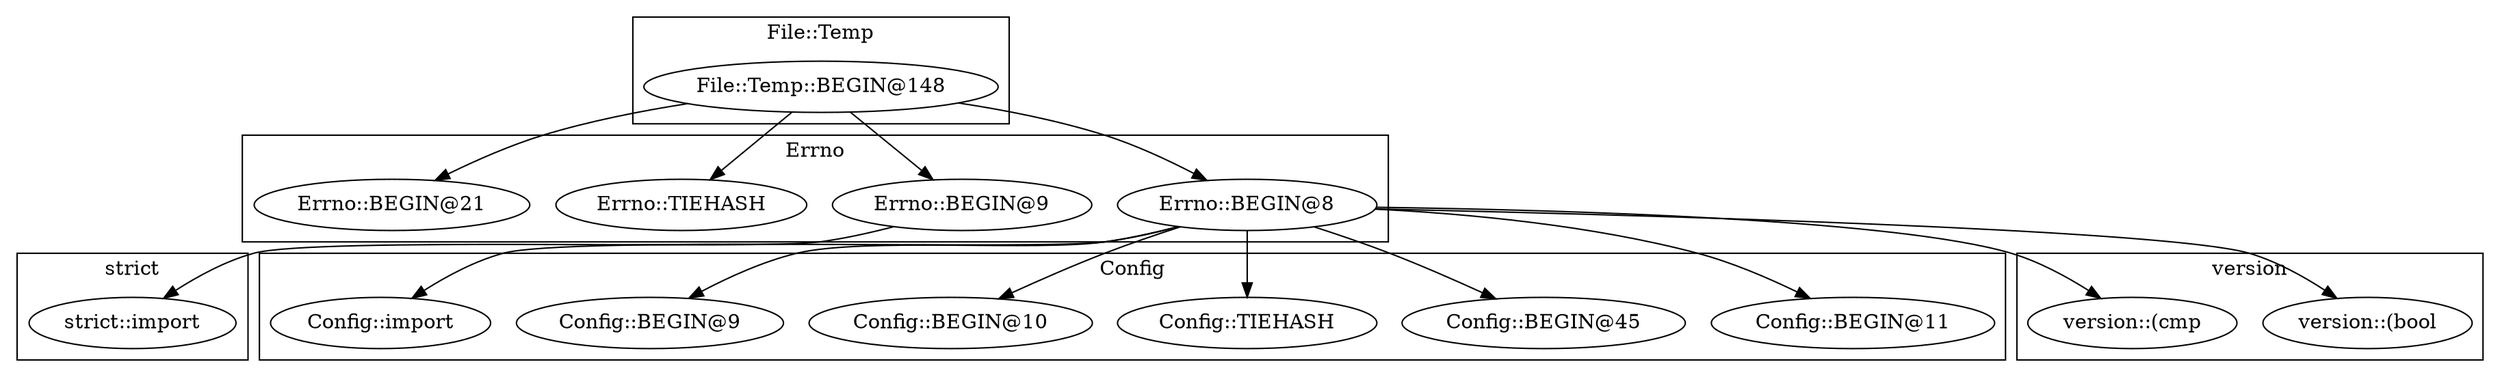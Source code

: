 digraph {
graph [overlap=false]
subgraph cluster_Config {
	label="Config";
	"Config::BEGIN@11";
	"Config::BEGIN@45";
	"Config::TIEHASH";
	"Config::BEGIN@10";
	"Config::BEGIN@9";
	"Config::import";
}
subgraph cluster_Errno {
	label="Errno";
	"Errno::BEGIN@9";
	"Errno::BEGIN@8";
	"Errno::TIEHASH";
	"Errno::BEGIN@21";
}
subgraph cluster_File_Temp {
	label="File::Temp";
	"File::Temp::BEGIN@148";
}
subgraph cluster_version {
	label="version";
	"version::(bool";
	"version::(cmp";
}
subgraph cluster_strict {
	label="strict";
	"strict::import";
}
"File::Temp::BEGIN@148" -> "Errno::BEGIN@8";
"Errno::BEGIN@8" -> "Config::TIEHASH";
"Errno::BEGIN@8" -> "Config::BEGIN@10";
"File::Temp::BEGIN@148" -> "Errno::TIEHASH";
"Errno::BEGIN@8" -> "version::(cmp";
"Errno::BEGIN@9" -> "strict::import";
"Errno::BEGIN@8" -> "version::(bool";
"Errno::BEGIN@8" -> "Config::BEGIN@45";
"File::Temp::BEGIN@148" -> "Errno::BEGIN@9";
"Errno::BEGIN@8" -> "Config::BEGIN@9";
"File::Temp::BEGIN@148" -> "Errno::BEGIN@21";
"Errno::BEGIN@8" -> "Config::import";
"Errno::BEGIN@8" -> "Config::BEGIN@11";
}
